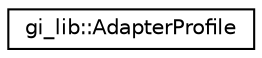 digraph "Graphical Class Hierarchy"
{
  edge [fontname="Helvetica",fontsize="10",labelfontname="Helvetica",labelfontsize="10"];
  node [fontname="Helvetica",fontsize="10",shape=record];
  rankdir="LR";
  Node1 [label="gi_lib::AdapterProfile",height=0.2,width=0.4,color="black", fillcolor="white", style="filled",URL="$structgi__lib_1_1_adapter_profile.html",tooltip="Describes the video card&#39;s parameters and capabilities. "];
}
